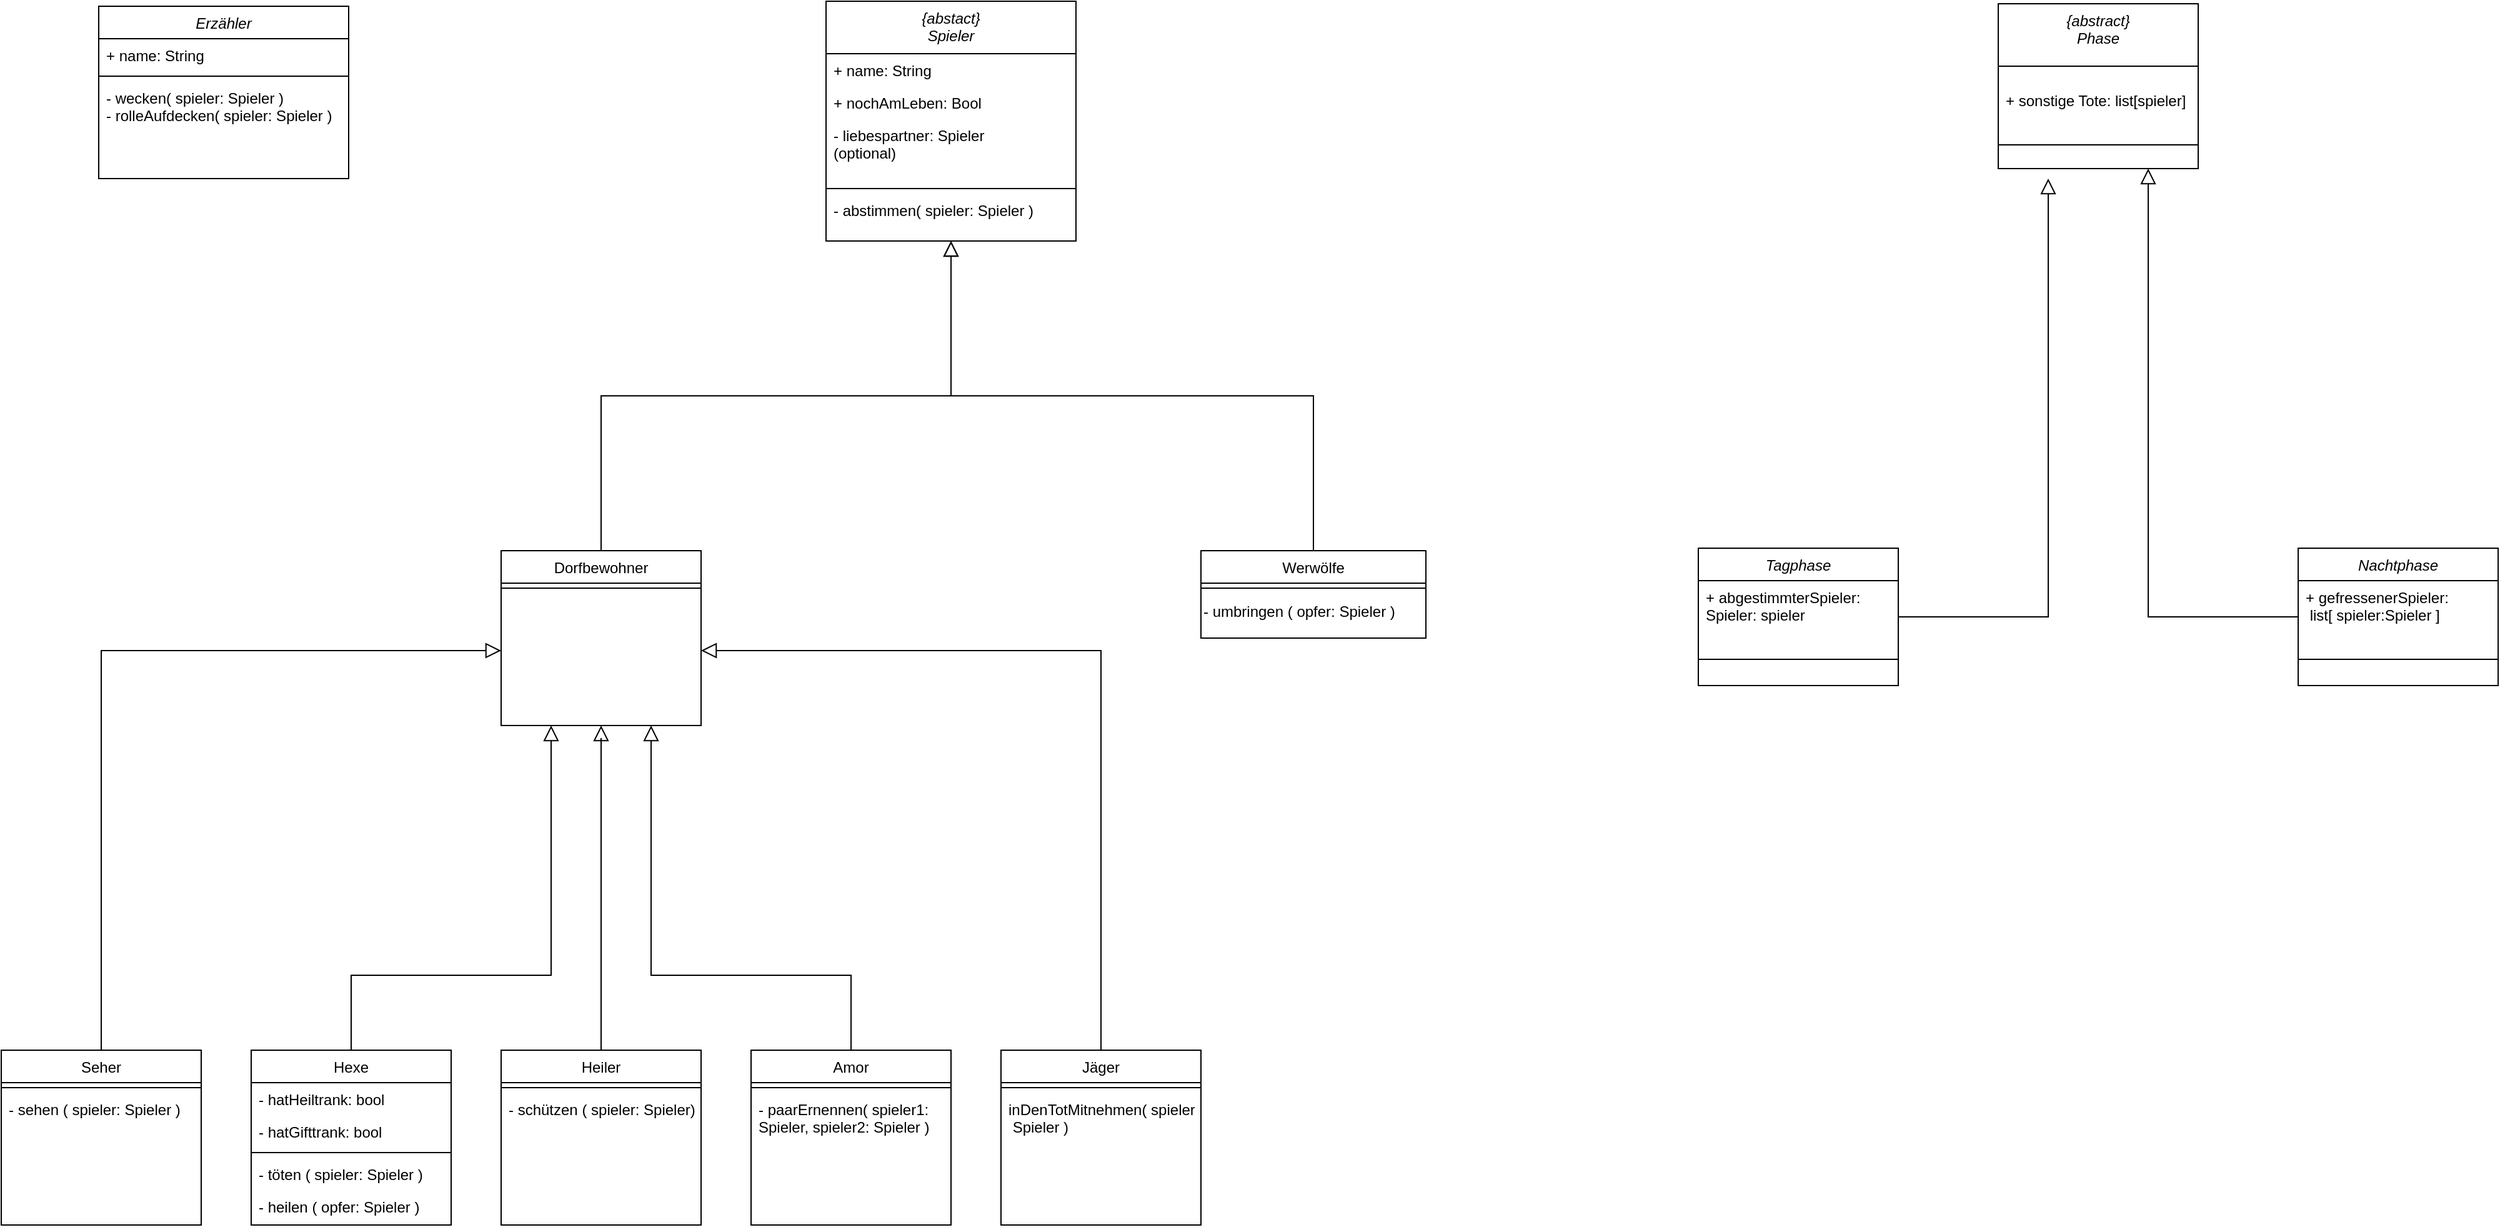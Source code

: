 <mxfile version="20.8.9" type="device"><diagram id="C5RBs43oDa-KdzZeNtuy" name="Page-1"><mxGraphModel dx="4797" dy="2330" grid="1" gridSize="10" guides="1" tooltips="1" connect="1" arrows="1" fold="1" page="1" pageScale="1" pageWidth="827" pageHeight="1169" math="0" shadow="0"><root><mxCell id="WIyWlLk6GJQsqaUBKTNV-0"/><mxCell id="WIyWlLk6GJQsqaUBKTNV-1" parent="WIyWlLk6GJQsqaUBKTNV-0"/><mxCell id="zkfFHV4jXpPFQw0GAbJ--0" value="{abstact}&#xA;Spieler&#xA;" style="swimlane;fontStyle=2;align=center;verticalAlign=top;childLayout=stackLayout;horizontal=1;startSize=42;horizontalStack=0;resizeParent=1;resizeLast=0;collapsible=1;marginBottom=0;rounded=0;shadow=0;strokeWidth=1;" parent="WIyWlLk6GJQsqaUBKTNV-1" vertex="1"><mxGeometry x="72" y="78" width="200" height="192" as="geometry"><mxRectangle x="380" y="78" width="160" height="26" as="alternateBounds"/></mxGeometry></mxCell><mxCell id="zkfFHV4jXpPFQw0GAbJ--1" value="+ name: String" style="text;align=left;verticalAlign=top;spacingLeft=4;spacingRight=4;overflow=hidden;rotatable=0;points=[[0,0.5],[1,0.5]];portConstraint=eastwest;" parent="zkfFHV4jXpPFQw0GAbJ--0" vertex="1"><mxGeometry y="42" width="200" height="26" as="geometry"/></mxCell><mxCell id="zkfFHV4jXpPFQw0GAbJ--2" value="+ nochAmLeben: Bool" style="text;align=left;verticalAlign=top;spacingLeft=4;spacingRight=4;overflow=hidden;rotatable=0;points=[[0,0.5],[1,0.5]];portConstraint=eastwest;rounded=0;shadow=0;html=0;" parent="zkfFHV4jXpPFQw0GAbJ--0" vertex="1"><mxGeometry y="68" width="200" height="26" as="geometry"/></mxCell><mxCell id="zkfFHV4jXpPFQw0GAbJ--3" value="- liebespartner: Spieler &#xA;(optional) &#xA;" style="text;align=left;verticalAlign=top;spacingLeft=4;spacingRight=4;overflow=hidden;rotatable=0;points=[[0,0.5],[1,0.5]];portConstraint=eastwest;rounded=0;shadow=0;html=0;" parent="zkfFHV4jXpPFQw0GAbJ--0" vertex="1"><mxGeometry y="94" width="200" height="52" as="geometry"/></mxCell><mxCell id="zkfFHV4jXpPFQw0GAbJ--4" value="" style="line;html=1;strokeWidth=1;align=left;verticalAlign=middle;spacingTop=-1;spacingLeft=3;spacingRight=3;rotatable=0;labelPosition=right;points=[];portConstraint=eastwest;" parent="zkfFHV4jXpPFQw0GAbJ--0" vertex="1"><mxGeometry y="146" width="200" height="8" as="geometry"/></mxCell><mxCell id="zkfFHV4jXpPFQw0GAbJ--5" value="- abstimmen( spieler: Spieler )&#xA;&#xA;&#xA;" style="text;align=left;verticalAlign=top;spacingLeft=4;spacingRight=4;overflow=hidden;rotatable=0;points=[[0,0.5],[1,0.5]];portConstraint=eastwest;" parent="zkfFHV4jXpPFQw0GAbJ--0" vertex="1"><mxGeometry y="154" width="200" height="38" as="geometry"/></mxCell><mxCell id="zkfFHV4jXpPFQw0GAbJ--6" value="Dorfbewohner" style="swimlane;fontStyle=0;align=center;verticalAlign=top;childLayout=stackLayout;horizontal=1;startSize=26;horizontalStack=0;resizeParent=1;resizeLast=0;collapsible=1;marginBottom=0;rounded=0;shadow=0;strokeWidth=1;" parent="WIyWlLk6GJQsqaUBKTNV-1" vertex="1"><mxGeometry x="-188" y="518" width="160" height="140" as="geometry"><mxRectangle x="130" y="380" width="160" height="26" as="alternateBounds"/></mxGeometry></mxCell><mxCell id="zkfFHV4jXpPFQw0GAbJ--9" value="" style="line;html=1;strokeWidth=1;align=left;verticalAlign=middle;spacingTop=-1;spacingLeft=3;spacingRight=3;rotatable=0;labelPosition=right;points=[];portConstraint=eastwest;" parent="zkfFHV4jXpPFQw0GAbJ--6" vertex="1"><mxGeometry y="26" width="160" height="8" as="geometry"/></mxCell><mxCell id="zkfFHV4jXpPFQw0GAbJ--12" value="" style="endArrow=block;endSize=10;endFill=0;shadow=0;strokeWidth=1;rounded=0;curved=0;edgeStyle=elbowEdgeStyle;elbow=vertical;" parent="WIyWlLk6GJQsqaUBKTNV-1" source="zkfFHV4jXpPFQw0GAbJ--6" target="zkfFHV4jXpPFQw0GAbJ--0" edge="1"><mxGeometry width="160" relative="1" as="geometry"><mxPoint x="-108" y="203" as="sourcePoint"/><mxPoint x="-108" y="203" as="targetPoint"/></mxGeometry></mxCell><mxCell id="zkfFHV4jXpPFQw0GAbJ--13" value="Werwölfe" style="swimlane;fontStyle=0;align=center;verticalAlign=top;childLayout=stackLayout;horizontal=1;startSize=26;horizontalStack=0;resizeParent=1;resizeLast=0;collapsible=1;marginBottom=0;rounded=0;shadow=0;strokeWidth=1;" parent="WIyWlLk6GJQsqaUBKTNV-1" vertex="1"><mxGeometry x="372" y="518" width="180" height="70" as="geometry"><mxRectangle x="340" y="380" width="170" height="26" as="alternateBounds"/></mxGeometry></mxCell><mxCell id="zkfFHV4jXpPFQw0GAbJ--15" value="" style="line;html=1;strokeWidth=1;align=left;verticalAlign=middle;spacingTop=-1;spacingLeft=3;spacingRight=3;rotatable=0;labelPosition=right;points=[];portConstraint=eastwest;" parent="zkfFHV4jXpPFQw0GAbJ--13" vertex="1"><mxGeometry y="26" width="180" height="8" as="geometry"/></mxCell><mxCell id="B0FtPL2LULj-bTdwVaD4-62" value="- umbringen ( opfer: Spieler )" style="text;html=1;align=left;verticalAlign=middle;resizable=0;points=[];autosize=1;strokeColor=none;fillColor=none;" vertex="1" parent="zkfFHV4jXpPFQw0GAbJ--13"><mxGeometry y="34" width="180" height="30" as="geometry"/></mxCell><mxCell id="zkfFHV4jXpPFQw0GAbJ--16" value="" style="endArrow=block;endSize=10;endFill=0;shadow=0;strokeWidth=1;rounded=0;curved=0;edgeStyle=elbowEdgeStyle;elbow=vertical;" parent="WIyWlLk6GJQsqaUBKTNV-1" source="zkfFHV4jXpPFQw0GAbJ--13" target="zkfFHV4jXpPFQw0GAbJ--0" edge="1"><mxGeometry width="160" relative="1" as="geometry"><mxPoint x="-98" y="373" as="sourcePoint"/><mxPoint x="2" y="271" as="targetPoint"/></mxGeometry></mxCell><mxCell id="B0FtPL2LULj-bTdwVaD4-9" style="edgeStyle=orthogonalEdgeStyle;rounded=0;orthogonalLoop=1;jettySize=auto;html=1;endArrow=block;endSize=10;endFill=0;shadow=0;strokeWidth=1;startArrow=none;exitX=0.5;exitY=0;exitDx=0;exitDy=0;" edge="1" parent="WIyWlLk6GJQsqaUBKTNV-1" source="B0FtPL2LULj-bTdwVaD4-0"><mxGeometry relative="1" as="geometry"><mxPoint x="-188" y="598" as="targetPoint"/><Array as="points"><mxPoint x="-508" y="598"/></Array></mxGeometry></mxCell><mxCell id="B0FtPL2LULj-bTdwVaD4-0" value="Seher" style="swimlane;fontStyle=0;align=center;verticalAlign=top;childLayout=stackLayout;horizontal=1;startSize=26;horizontalStack=0;resizeParent=1;resizeLast=0;collapsible=1;marginBottom=0;rounded=0;shadow=0;strokeWidth=1;" vertex="1" parent="WIyWlLk6GJQsqaUBKTNV-1"><mxGeometry x="-588" y="918" width="160" height="140" as="geometry"><mxRectangle x="-50" y="750" width="160" height="26" as="alternateBounds"/></mxGeometry></mxCell><mxCell id="B0FtPL2LULj-bTdwVaD4-3" value="" style="line;html=1;strokeWidth=1;align=left;verticalAlign=middle;spacingTop=-1;spacingLeft=3;spacingRight=3;rotatable=0;labelPosition=right;points=[];portConstraint=eastwest;" vertex="1" parent="B0FtPL2LULj-bTdwVaD4-0"><mxGeometry y="26" width="160" height="8" as="geometry"/></mxCell><mxCell id="B0FtPL2LULj-bTdwVaD4-4" value="- sehen ( spieler: Spieler )" style="text;align=left;verticalAlign=top;spacingLeft=4;spacingRight=4;overflow=hidden;rotatable=0;points=[[0,0.5],[1,0.5]];portConstraint=eastwest;fontStyle=0" vertex="1" parent="B0FtPL2LULj-bTdwVaD4-0"><mxGeometry y="34" width="160" height="26" as="geometry"/></mxCell><mxCell id="B0FtPL2LULj-bTdwVaD4-37" style="edgeStyle=orthogonalEdgeStyle;rounded=0;orthogonalLoop=1;jettySize=auto;html=1;endArrow=block;endSize=10;endFill=0;shadow=0;strokeWidth=1;exitX=0.5;exitY=0;exitDx=0;exitDy=0;" edge="1" parent="WIyWlLk6GJQsqaUBKTNV-1" source="B0FtPL2LULj-bTdwVaD4-11"><mxGeometry relative="1" as="geometry"><mxPoint x="-108" y="658" as="targetPoint"/><Array as="points"><mxPoint x="-108" y="668"/><mxPoint x="-108" y="668"/></Array></mxGeometry></mxCell><mxCell id="B0FtPL2LULj-bTdwVaD4-11" value="Heiler" style="swimlane;fontStyle=0;align=center;verticalAlign=top;childLayout=stackLayout;horizontal=1;startSize=26;horizontalStack=0;resizeParent=1;resizeLast=0;collapsible=1;marginBottom=0;rounded=0;shadow=0;strokeWidth=1;" vertex="1" parent="WIyWlLk6GJQsqaUBKTNV-1"><mxGeometry x="-188" y="918" width="160" height="140" as="geometry"><mxRectangle x="130" y="380" width="160" height="26" as="alternateBounds"/></mxGeometry></mxCell><mxCell id="B0FtPL2LULj-bTdwVaD4-14" value="" style="line;html=1;strokeWidth=1;align=left;verticalAlign=middle;spacingTop=-1;spacingLeft=3;spacingRight=3;rotatable=0;labelPosition=right;points=[];portConstraint=eastwest;" vertex="1" parent="B0FtPL2LULj-bTdwVaD4-11"><mxGeometry y="26" width="160" height="8" as="geometry"/></mxCell><mxCell id="B0FtPL2LULj-bTdwVaD4-15" value="- schützen ( spieler: Spieler)" style="text;align=left;verticalAlign=top;spacingLeft=4;spacingRight=4;overflow=hidden;rotatable=0;points=[[0,0.5],[1,0.5]];portConstraint=eastwest;fontStyle=0" vertex="1" parent="B0FtPL2LULj-bTdwVaD4-11"><mxGeometry y="34" width="160" height="26" as="geometry"/></mxCell><mxCell id="B0FtPL2LULj-bTdwVaD4-38" style="edgeStyle=orthogonalEdgeStyle;rounded=0;orthogonalLoop=1;jettySize=auto;html=1;endArrow=block;endSize=10;endFill=0;shadow=0;strokeWidth=1;entryX=0.75;entryY=1;entryDx=0;entryDy=0;" edge="1" parent="WIyWlLk6GJQsqaUBKTNV-1" source="B0FtPL2LULj-bTdwVaD4-17" target="zkfFHV4jXpPFQw0GAbJ--6"><mxGeometry relative="1" as="geometry"><mxPoint x="-68" y="668" as="targetPoint"/><Array as="points"><mxPoint x="92" y="858"/><mxPoint x="-68" y="858"/></Array></mxGeometry></mxCell><mxCell id="B0FtPL2LULj-bTdwVaD4-17" value="Amor" style="swimlane;fontStyle=0;align=center;verticalAlign=top;childLayout=stackLayout;horizontal=1;startSize=26;horizontalStack=0;resizeParent=1;resizeLast=0;collapsible=1;marginBottom=0;rounded=0;shadow=0;strokeWidth=1;" vertex="1" parent="WIyWlLk6GJQsqaUBKTNV-1"><mxGeometry x="12" y="918" width="160" height="140" as="geometry"><mxRectangle x="130" y="380" width="160" height="26" as="alternateBounds"/></mxGeometry></mxCell><mxCell id="B0FtPL2LULj-bTdwVaD4-20" value="" style="line;html=1;strokeWidth=1;align=left;verticalAlign=middle;spacingTop=-1;spacingLeft=3;spacingRight=3;rotatable=0;labelPosition=right;points=[];portConstraint=eastwest;" vertex="1" parent="B0FtPL2LULj-bTdwVaD4-17"><mxGeometry y="26" width="160" height="8" as="geometry"/></mxCell><mxCell id="B0FtPL2LULj-bTdwVaD4-21" value="- paarErnennen( spieler1:&#xA;Spieler, spieler2: Spieler ) " style="text;align=left;verticalAlign=top;spacingLeft=4;spacingRight=4;overflow=hidden;rotatable=0;points=[[0,0.5],[1,0.5]];portConstraint=eastwest;fontStyle=0" vertex="1" parent="B0FtPL2LULj-bTdwVaD4-17"><mxGeometry y="34" width="160" height="44" as="geometry"/></mxCell><mxCell id="B0FtPL2LULj-bTdwVaD4-40" style="edgeStyle=orthogonalEdgeStyle;rounded=0;orthogonalLoop=1;jettySize=auto;html=1;endArrow=block;endSize=10;endFill=0;shadow=0;strokeWidth=1;exitX=0.5;exitY=0;exitDx=0;exitDy=0;" edge="1" parent="WIyWlLk6GJQsqaUBKTNV-1" source="B0FtPL2LULj-bTdwVaD4-23"><mxGeometry relative="1" as="geometry"><mxPoint x="-28" y="598" as="targetPoint"/><Array as="points"><mxPoint x="292" y="598"/><mxPoint x="-28" y="598"/></Array></mxGeometry></mxCell><mxCell id="B0FtPL2LULj-bTdwVaD4-23" value="Jäger" style="swimlane;fontStyle=0;align=center;verticalAlign=top;childLayout=stackLayout;horizontal=1;startSize=26;horizontalStack=0;resizeParent=1;resizeLast=0;collapsible=1;marginBottom=0;rounded=0;shadow=0;strokeWidth=1;" vertex="1" parent="WIyWlLk6GJQsqaUBKTNV-1"><mxGeometry x="212" y="918" width="160" height="140" as="geometry"><mxRectangle x="130" y="380" width="160" height="26" as="alternateBounds"/></mxGeometry></mxCell><mxCell id="B0FtPL2LULj-bTdwVaD4-26" value="" style="line;html=1;strokeWidth=1;align=left;verticalAlign=middle;spacingTop=-1;spacingLeft=3;spacingRight=3;rotatable=0;labelPosition=right;points=[];portConstraint=eastwest;" vertex="1" parent="B0FtPL2LULj-bTdwVaD4-23"><mxGeometry y="26" width="160" height="8" as="geometry"/></mxCell><mxCell id="B0FtPL2LULj-bTdwVaD4-27" value="inDenTotMitnehmen( spieler:&#xA; Spieler )" style="text;align=left;verticalAlign=top;spacingLeft=4;spacingRight=4;overflow=hidden;rotatable=0;points=[[0,0.5],[1,0.5]];portConstraint=eastwest;fontStyle=0" vertex="1" parent="B0FtPL2LULj-bTdwVaD4-23"><mxGeometry y="34" width="160" height="46" as="geometry"/></mxCell><mxCell id="B0FtPL2LULj-bTdwVaD4-35" style="edgeStyle=orthogonalEdgeStyle;rounded=0;orthogonalLoop=1;jettySize=auto;html=1;endArrow=block;endSize=10;endFill=0;shadow=0;strokeWidth=1;exitX=0.5;exitY=0;exitDx=0;exitDy=0;" edge="1" parent="WIyWlLk6GJQsqaUBKTNV-1" source="B0FtPL2LULj-bTdwVaD4-29"><mxGeometry relative="1" as="geometry"><mxPoint x="-148" y="658" as="targetPoint"/><Array as="points"><mxPoint x="-308" y="858"/><mxPoint x="-148" y="858"/></Array></mxGeometry></mxCell><mxCell id="B0FtPL2LULj-bTdwVaD4-41" value="Erzähler" style="swimlane;fontStyle=2;align=center;verticalAlign=top;childLayout=stackLayout;horizontal=1;startSize=26;horizontalStack=0;resizeParent=1;resizeLast=0;collapsible=1;marginBottom=0;rounded=0;shadow=0;strokeWidth=1;" vertex="1" parent="WIyWlLk6GJQsqaUBKTNV-1"><mxGeometry x="-510" y="82" width="200" height="138" as="geometry"><mxRectangle x="230" y="140" width="160" height="26" as="alternateBounds"/></mxGeometry></mxCell><mxCell id="B0FtPL2LULj-bTdwVaD4-42" value="+ name: String" style="text;align=left;verticalAlign=top;spacingLeft=4;spacingRight=4;overflow=hidden;rotatable=0;points=[[0,0.5],[1,0.5]];portConstraint=eastwest;" vertex="1" parent="B0FtPL2LULj-bTdwVaD4-41"><mxGeometry y="26" width="200" height="26" as="geometry"/></mxCell><mxCell id="B0FtPL2LULj-bTdwVaD4-45" value="" style="line;html=1;strokeWidth=1;align=left;verticalAlign=middle;spacingTop=-1;spacingLeft=3;spacingRight=3;rotatable=0;labelPosition=right;points=[];portConstraint=eastwest;" vertex="1" parent="B0FtPL2LULj-bTdwVaD4-41"><mxGeometry y="52" width="200" height="8" as="geometry"/></mxCell><mxCell id="B0FtPL2LULj-bTdwVaD4-46" value="- wecken( spieler: Spieler )&#xA;- rolleAufdecken( spieler: Spieler ) " style="text;align=left;verticalAlign=top;spacingLeft=4;spacingRight=4;overflow=hidden;rotatable=0;points=[[0,0.5],[1,0.5]];portConstraint=eastwest;" vertex="1" parent="B0FtPL2LULj-bTdwVaD4-41"><mxGeometry y="60" width="200" height="50" as="geometry"/></mxCell><mxCell id="B0FtPL2LULj-bTdwVaD4-75" style="edgeStyle=orthogonalEdgeStyle;rounded=0;orthogonalLoop=1;jettySize=auto;html=1;endArrow=block;endSize=10;endFill=0;shadow=0;strokeWidth=1;" edge="1" parent="WIyWlLk6GJQsqaUBKTNV-1" source="B0FtPL2LULj-bTdwVaD4-47"><mxGeometry relative="1" as="geometry"><mxPoint x="1050" y="220" as="targetPoint"/><Array as="points"><mxPoint x="1050" y="571"/><mxPoint x="1050" y="220"/></Array></mxGeometry></mxCell><mxCell id="B0FtPL2LULj-bTdwVaD4-47" value="Tagphase" style="swimlane;fontStyle=2;align=center;verticalAlign=top;childLayout=stackLayout;horizontal=1;startSize=26;horizontalStack=0;resizeParent=1;resizeLast=0;collapsible=1;marginBottom=0;rounded=0;shadow=0;strokeWidth=1;" vertex="1" parent="WIyWlLk6GJQsqaUBKTNV-1"><mxGeometry x="770" y="516" width="160" height="110" as="geometry"><mxRectangle x="230" y="140" width="160" height="26" as="alternateBounds"/></mxGeometry></mxCell><mxCell id="B0FtPL2LULj-bTdwVaD4-48" value="+ abgestimmterSpieler: &#xA;Spieler: spieler&#xA;" style="text;align=left;verticalAlign=top;spacingLeft=4;spacingRight=4;overflow=hidden;rotatable=0;points=[[0,0.5],[1,0.5]];portConstraint=eastwest;" vertex="1" parent="B0FtPL2LULj-bTdwVaD4-47"><mxGeometry y="26" width="160" height="44" as="geometry"/></mxCell><mxCell id="B0FtPL2LULj-bTdwVaD4-51" value="" style="line;html=1;strokeWidth=1;align=left;verticalAlign=middle;spacingTop=-1;spacingLeft=3;spacingRight=3;rotatable=0;labelPosition=right;points=[];portConstraint=eastwest;" vertex="1" parent="B0FtPL2LULj-bTdwVaD4-47"><mxGeometry y="70" width="160" height="38" as="geometry"/></mxCell><mxCell id="B0FtPL2LULj-bTdwVaD4-76" style="edgeStyle=orthogonalEdgeStyle;rounded=0;orthogonalLoop=1;jettySize=auto;html=1;endArrow=block;endSize=10;endFill=0;shadow=0;strokeWidth=1;entryX=0.75;entryY=1;entryDx=0;entryDy=0;" edge="1" parent="WIyWlLk6GJQsqaUBKTNV-1" source="B0FtPL2LULj-bTdwVaD4-64" target="B0FtPL2LULj-bTdwVaD4-72"><mxGeometry relative="1" as="geometry"><mxPoint x="1150" y="210" as="targetPoint"/><Array as="points"><mxPoint x="1130" y="571"/></Array></mxGeometry></mxCell><mxCell id="B0FtPL2LULj-bTdwVaD4-64" value="Nachtphase" style="swimlane;fontStyle=2;align=center;verticalAlign=top;childLayout=stackLayout;horizontal=1;startSize=26;horizontalStack=0;resizeParent=1;resizeLast=0;collapsible=1;marginBottom=0;rounded=0;shadow=0;strokeWidth=1;" vertex="1" parent="WIyWlLk6GJQsqaUBKTNV-1"><mxGeometry x="1250" y="516" width="160" height="110" as="geometry"><mxRectangle x="230" y="140" width="160" height="26" as="alternateBounds"/></mxGeometry></mxCell><mxCell id="B0FtPL2LULj-bTdwVaD4-65" value="+ gefressenerSpieler:&#xA; list[ spieler:Spieler ]&#xA;" style="text;align=left;verticalAlign=top;spacingLeft=4;spacingRight=4;overflow=hidden;rotatable=0;points=[[0,0.5],[1,0.5]];portConstraint=eastwest;" vertex="1" parent="B0FtPL2LULj-bTdwVaD4-64"><mxGeometry y="26" width="160" height="44" as="geometry"/></mxCell><mxCell id="B0FtPL2LULj-bTdwVaD4-66" value="" style="line;html=1;strokeWidth=1;align=left;verticalAlign=middle;spacingTop=-1;spacingLeft=3;spacingRight=3;rotatable=0;labelPosition=right;points=[];portConstraint=eastwest;" vertex="1" parent="B0FtPL2LULj-bTdwVaD4-64"><mxGeometry y="70" width="160" height="38" as="geometry"/></mxCell><mxCell id="B0FtPL2LULj-bTdwVaD4-29" value="Hexe" style="swimlane;fontStyle=0;align=center;verticalAlign=top;childLayout=stackLayout;horizontal=1;startSize=26;horizontalStack=0;resizeParent=1;resizeLast=0;collapsible=1;marginBottom=0;rounded=0;shadow=0;strokeWidth=1;" vertex="1" parent="WIyWlLk6GJQsqaUBKTNV-1"><mxGeometry x="-388" y="918" width="160" height="140" as="geometry"><mxRectangle x="130" y="380" width="160" height="26" as="alternateBounds"/></mxGeometry></mxCell><mxCell id="B0FtPL2LULj-bTdwVaD4-30" value="- hatHeiltrank: bool" style="text;align=left;verticalAlign=top;spacingLeft=4;spacingRight=4;overflow=hidden;rotatable=0;points=[[0,0.5],[1,0.5]];portConstraint=eastwest;" vertex="1" parent="B0FtPL2LULj-bTdwVaD4-29"><mxGeometry y="26" width="160" height="26" as="geometry"/></mxCell><mxCell id="B0FtPL2LULj-bTdwVaD4-31" value="- hatGifttrank: bool" style="text;align=left;verticalAlign=top;spacingLeft=4;spacingRight=4;overflow=hidden;rotatable=0;points=[[0,0.5],[1,0.5]];portConstraint=eastwest;rounded=0;shadow=0;html=0;" vertex="1" parent="B0FtPL2LULj-bTdwVaD4-29"><mxGeometry y="52" width="160" height="26" as="geometry"/></mxCell><mxCell id="B0FtPL2LULj-bTdwVaD4-32" value="" style="line;html=1;strokeWidth=1;align=left;verticalAlign=middle;spacingTop=-1;spacingLeft=3;spacingRight=3;rotatable=0;labelPosition=right;points=[];portConstraint=eastwest;" vertex="1" parent="B0FtPL2LULj-bTdwVaD4-29"><mxGeometry y="78" width="160" height="8" as="geometry"/></mxCell><mxCell id="B0FtPL2LULj-bTdwVaD4-33" value="- töten ( spieler: Spieler ) " style="text;align=left;verticalAlign=top;spacingLeft=4;spacingRight=4;overflow=hidden;rotatable=0;points=[[0,0.5],[1,0.5]];portConstraint=eastwest;fontStyle=0" vertex="1" parent="B0FtPL2LULj-bTdwVaD4-29"><mxGeometry y="86" width="160" height="26" as="geometry"/></mxCell><mxCell id="B0FtPL2LULj-bTdwVaD4-34" value="- heilen ( opfer: Spieler ) " style="text;align=left;verticalAlign=top;spacingLeft=4;spacingRight=4;overflow=hidden;rotatable=0;points=[[0,0.5],[1,0.5]];portConstraint=eastwest;" vertex="1" parent="B0FtPL2LULj-bTdwVaD4-29"><mxGeometry y="112" width="160" height="28" as="geometry"/></mxCell><mxCell id="B0FtPL2LULj-bTdwVaD4-72" value="{abstract}&#xA;Phase " style="swimlane;fontStyle=2;align=center;verticalAlign=top;childLayout=stackLayout;horizontal=1;startSize=50;horizontalStack=0;resizeParent=1;resizeLast=0;collapsible=1;marginBottom=0;rounded=0;shadow=0;strokeWidth=1;" vertex="1" parent="WIyWlLk6GJQsqaUBKTNV-1"><mxGeometry x="1010" y="80" width="160" height="132" as="geometry"><mxRectangle x="230" y="140" width="160" height="26" as="alternateBounds"/></mxGeometry></mxCell><mxCell id="B0FtPL2LULj-bTdwVaD4-73" value="&#xA;+ sonstige Tote: list[spieler] " style="text;align=left;verticalAlign=top;spacingLeft=4;spacingRight=4;overflow=hidden;rotatable=0;points=[[0,0.5],[1,0.5]];portConstraint=eastwest;" vertex="1" parent="B0FtPL2LULj-bTdwVaD4-72"><mxGeometry y="50" width="160" height="44" as="geometry"/></mxCell><mxCell id="B0FtPL2LULj-bTdwVaD4-74" value="" style="line;html=1;strokeWidth=1;align=left;verticalAlign=middle;spacingTop=-1;spacingLeft=3;spacingRight=3;rotatable=0;labelPosition=right;points=[];portConstraint=eastwest;" vertex="1" parent="B0FtPL2LULj-bTdwVaD4-72"><mxGeometry y="94" width="160" height="38" as="geometry"/></mxCell></root></mxGraphModel></diagram></mxfile>